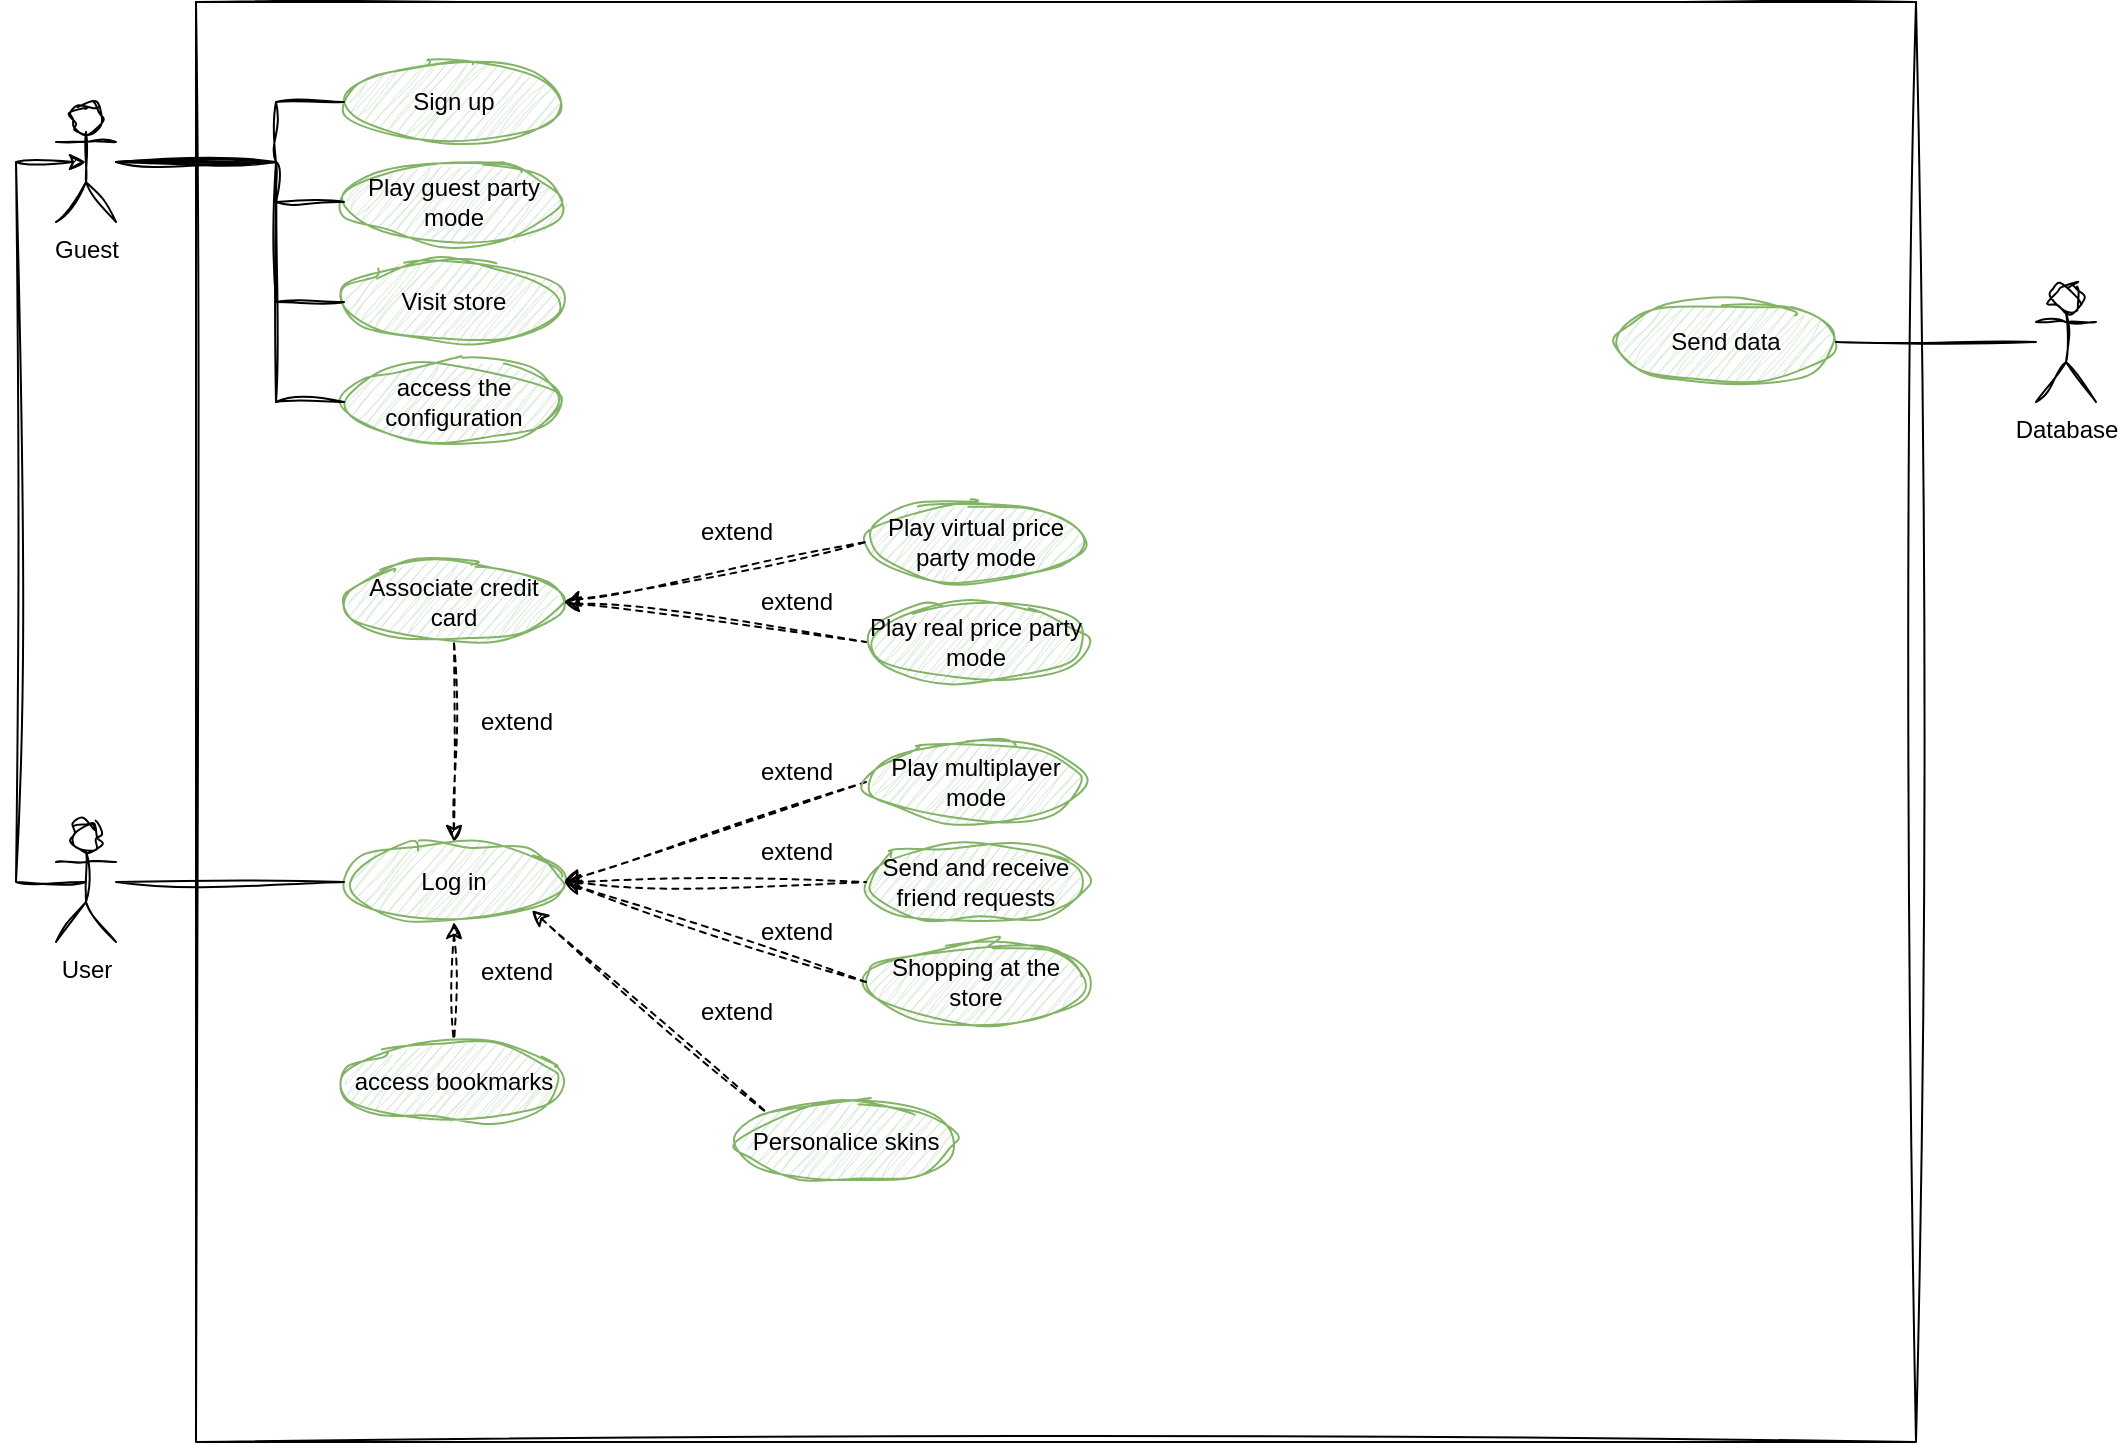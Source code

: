 <mxfile>
    <diagram name="Página-1" id="CXJXlOiOrODaM3HMHi4I">
        <mxGraphModel dx="1770" dy="809" grid="1" gridSize="10" guides="1" tooltips="1" connect="1" arrows="1" fold="1" page="1" pageScale="1" pageWidth="827" pageHeight="1169" math="0" shadow="0">
            <root>
                <mxCell id="0"/>
                <mxCell id="1" parent="0"/>
                <mxCell id="282KxaGEVmYwGQcS04Fb-1" value="" style="swimlane;startSize=0;rounded=0;sketch=1;curveFitting=1;jiggle=2;" parent="1" vertex="1">
                    <mxGeometry x="120" y="120" width="860" height="720" as="geometry"/>
                </mxCell>
                <mxCell id="-MapfWKm76I0NRb1GSsC-16" style="edgeStyle=orthogonalEdgeStyle;rounded=0;orthogonalLoop=1;jettySize=auto;html=1;entryX=0.5;entryY=1;entryDx=0;entryDy=0;endArrow=none;endFill=0;startArrow=classic;startFill=1;dashed=1;sketch=1;curveFitting=1;jiggle=2;" parent="282KxaGEVmYwGQcS04Fb-1" source="282KxaGEVmYwGQcS04Fb-3" target="V3-tlpa_SD0hHTbS8woX-8" edge="1">
                    <mxGeometry relative="1" as="geometry"/>
                </mxCell>
                <mxCell id="-MapfWKm76I0NRb1GSsC-28" style="edgeStyle=orthogonalEdgeStyle;rounded=0;orthogonalLoop=1;jettySize=auto;html=1;entryX=0.5;entryY=0;entryDx=0;entryDy=0;endArrow=none;endFill=0;startArrow=classic;startFill=1;dashed=1;sketch=1;curveFitting=1;jiggle=2;" parent="282KxaGEVmYwGQcS04Fb-1" source="282KxaGEVmYwGQcS04Fb-3" target="-MapfWKm76I0NRb1GSsC-27" edge="1">
                    <mxGeometry relative="1" as="geometry"/>
                </mxCell>
                <mxCell id="282KxaGEVmYwGQcS04Fb-3" value="Log in" style="ellipse;whiteSpace=wrap;html=1;fillColor=#d5e8d4;strokeColor=#82b366;rounded=0;sketch=1;curveFitting=1;jiggle=2;" parent="282KxaGEVmYwGQcS04Fb-1" vertex="1">
                    <mxGeometry x="74" y="420" width="110" height="40" as="geometry"/>
                </mxCell>
                <mxCell id="282KxaGEVmYwGQcS04Fb-14" value="Send data" style="ellipse;whiteSpace=wrap;html=1;fillColor=#d5e8d4;strokeColor=#82b366;rounded=0;sketch=1;curveFitting=1;jiggle=2;" parent="282KxaGEVmYwGQcS04Fb-1" vertex="1">
                    <mxGeometry x="710" y="150" width="110" height="40" as="geometry"/>
                </mxCell>
                <mxCell id="V3-tlpa_SD0hHTbS8woX-4" value="Play real price party mode" style="ellipse;whiteSpace=wrap;html=1;fillColor=#d5e8d4;strokeColor=#82b366;rounded=0;sketch=1;curveFitting=1;jiggle=2;" parent="282KxaGEVmYwGQcS04Fb-1" vertex="1">
                    <mxGeometry x="335" y="300" width="110" height="40" as="geometry"/>
                </mxCell>
                <mxCell id="V3-tlpa_SD0hHTbS8woX-7" value="Sign up" style="ellipse;whiteSpace=wrap;html=1;fillColor=#d5e8d4;strokeColor=#82b366;rounded=0;sketch=1;curveFitting=1;jiggle=2;" parent="282KxaGEVmYwGQcS04Fb-1" vertex="1">
                    <mxGeometry x="74" y="30" width="110" height="40" as="geometry"/>
                </mxCell>
                <mxCell id="V3-tlpa_SD0hHTbS8woX-8" value="Associate credit card" style="ellipse;whiteSpace=wrap;html=1;fillColor=#d5e8d4;strokeColor=#82b366;rounded=0;sketch=1;curveFitting=1;jiggle=2;" parent="282KxaGEVmYwGQcS04Fb-1" vertex="1">
                    <mxGeometry x="74" y="280" width="110" height="40" as="geometry"/>
                </mxCell>
                <mxCell id="-MapfWKm76I0NRb1GSsC-2" value="Play virtual price party mode" style="ellipse;whiteSpace=wrap;html=1;fillColor=#d5e8d4;strokeColor=#82b366;rounded=0;sketch=1;curveFitting=1;jiggle=2;" parent="282KxaGEVmYwGQcS04Fb-1" vertex="1">
                    <mxGeometry x="335" y="250" width="110" height="40" as="geometry"/>
                </mxCell>
                <mxCell id="-MapfWKm76I0NRb1GSsC-8" value="Play guest party mode" style="ellipse;whiteSpace=wrap;html=1;fillColor=#d5e8d4;strokeColor=#82b366;rounded=0;sketch=1;curveFitting=1;jiggle=2;" parent="282KxaGEVmYwGQcS04Fb-1" vertex="1">
                    <mxGeometry x="74" y="80" width="110" height="40" as="geometry"/>
                </mxCell>
                <mxCell id="-MapfWKm76I0NRb1GSsC-17" value="extend" style="text;html=1;align=center;verticalAlign=middle;resizable=0;points=[];autosize=1;strokeColor=none;fillColor=none;rounded=0;sketch=1;curveFitting=1;jiggle=2;" parent="282KxaGEVmYwGQcS04Fb-1" vertex="1">
                    <mxGeometry x="270.0" y="370" width="60" height="30" as="geometry"/>
                </mxCell>
                <mxCell id="-MapfWKm76I0NRb1GSsC-20" value="" style="endArrow=none;html=1;rounded=0;entryX=0;entryY=0.5;entryDx=0;entryDy=0;exitX=1;exitY=0.5;exitDx=0;exitDy=0;endFill=0;startArrow=classic;startFill=1;dashed=1;sketch=1;curveFitting=1;jiggle=2;" parent="282KxaGEVmYwGQcS04Fb-1" source="282KxaGEVmYwGQcS04Fb-3" target="-MapfWKm76I0NRb1GSsC-19" edge="1">
                    <mxGeometry width="50" height="50" relative="1" as="geometry">
                        <mxPoint x="364" y="386" as="sourcePoint"/>
                        <mxPoint x="442" y="330" as="targetPoint"/>
                    </mxGeometry>
                </mxCell>
                <mxCell id="-MapfWKm76I0NRb1GSsC-22" value="Visit store" style="ellipse;whiteSpace=wrap;html=1;fillColor=#d5e8d4;strokeColor=#82b366;rounded=0;sketch=1;curveFitting=1;jiggle=2;" parent="282KxaGEVmYwGQcS04Fb-1" vertex="1">
                    <mxGeometry x="74" y="130" width="110" height="40" as="geometry"/>
                </mxCell>
                <mxCell id="-MapfWKm76I0NRb1GSsC-24" value="access the configuration" style="ellipse;whiteSpace=wrap;html=1;fillColor=#d5e8d4;strokeColor=#82b366;rounded=0;sketch=1;curveFitting=1;jiggle=2;" parent="282KxaGEVmYwGQcS04Fb-1" vertex="1">
                    <mxGeometry x="74" y="180" width="110" height="40" as="geometry"/>
                </mxCell>
                <mxCell id="-MapfWKm76I0NRb1GSsC-27" value="access bookmarks" style="ellipse;whiteSpace=wrap;html=1;fillColor=#d5e8d4;strokeColor=#82b366;rounded=0;sketch=1;curveFitting=1;jiggle=2;" parent="282KxaGEVmYwGQcS04Fb-1" vertex="1">
                    <mxGeometry x="74" y="520" width="110" height="40" as="geometry"/>
                </mxCell>
                <mxCell id="-MapfWKm76I0NRb1GSsC-29" value="extend" style="text;html=1;align=center;verticalAlign=middle;resizable=0;points=[];autosize=1;strokeColor=none;fillColor=none;rounded=0;sketch=1;curveFitting=1;jiggle=2;" parent="282KxaGEVmYwGQcS04Fb-1" vertex="1">
                    <mxGeometry x="130.0" y="470" width="60" height="30" as="geometry"/>
                </mxCell>
                <mxCell id="-MapfWKm76I0NRb1GSsC-30" value="Send and receive friend requests" style="ellipse;whiteSpace=wrap;html=1;fillColor=#d5e8d4;strokeColor=#82b366;rounded=0;sketch=1;curveFitting=1;jiggle=2;" parent="282KxaGEVmYwGQcS04Fb-1" vertex="1">
                    <mxGeometry x="335" y="420" width="110" height="40" as="geometry"/>
                </mxCell>
                <mxCell id="-MapfWKm76I0NRb1GSsC-59" value="Shopping at the store" style="ellipse;whiteSpace=wrap;html=1;fillColor=#d5e8d4;strokeColor=#82b366;rounded=0;sketch=1;curveFitting=1;jiggle=2;" parent="282KxaGEVmYwGQcS04Fb-1" vertex="1">
                    <mxGeometry x="335" y="470" width="110" height="40" as="geometry"/>
                </mxCell>
                <mxCell id="-MapfWKm76I0NRb1GSsC-19" value="Play multiplayer mode" style="ellipse;whiteSpace=wrap;html=1;fillColor=#d5e8d4;strokeColor=#82b366;rounded=0;sketch=1;curveFitting=1;jiggle=2;" parent="282KxaGEVmYwGQcS04Fb-1" vertex="1">
                    <mxGeometry x="335" y="370" width="110" height="40" as="geometry"/>
                </mxCell>
                <mxCell id="-MapfWKm76I0NRb1GSsC-65" value="extend" style="text;html=1;align=center;verticalAlign=middle;resizable=0;points=[];autosize=1;strokeColor=none;fillColor=none;rounded=0;sketch=1;curveFitting=1;jiggle=2;" parent="282KxaGEVmYwGQcS04Fb-1" vertex="1">
                    <mxGeometry x="130.0" y="345" width="60" height="30" as="geometry"/>
                </mxCell>
                <mxCell id="-MapfWKm76I0NRb1GSsC-67" value="" style="endArrow=none;dashed=1;html=1;rounded=0;exitX=1;exitY=0.5;exitDx=0;exitDy=0;entryX=0;entryY=0.5;entryDx=0;entryDy=0;startArrow=classic;startFill=1;sketch=1;curveFitting=1;jiggle=2;" parent="282KxaGEVmYwGQcS04Fb-1" source="282KxaGEVmYwGQcS04Fb-3" target="-MapfWKm76I0NRb1GSsC-30" edge="1">
                    <mxGeometry width="50" height="50" relative="1" as="geometry">
                        <mxPoint x="400" y="630" as="sourcePoint"/>
                        <mxPoint x="450" y="580" as="targetPoint"/>
                    </mxGeometry>
                </mxCell>
                <mxCell id="-MapfWKm76I0NRb1GSsC-68" value="" style="endArrow=none;dashed=1;html=1;rounded=0;exitX=1;exitY=0.5;exitDx=0;exitDy=0;entryX=0;entryY=0.5;entryDx=0;entryDy=0;startArrow=classic;startFill=1;sketch=1;curveFitting=1;jiggle=2;" parent="282KxaGEVmYwGQcS04Fb-1" source="282KxaGEVmYwGQcS04Fb-3" target="-MapfWKm76I0NRb1GSsC-59" edge="1">
                    <mxGeometry width="50" height="50" relative="1" as="geometry">
                        <mxPoint x="178" y="424" as="sourcePoint"/>
                        <mxPoint x="290" y="460" as="targetPoint"/>
                    </mxGeometry>
                </mxCell>
                <mxCell id="-MapfWKm76I0NRb1GSsC-69" value="extend" style="text;html=1;align=center;verticalAlign=middle;resizable=0;points=[];autosize=1;strokeColor=none;fillColor=none;rounded=0;sketch=1;curveFitting=1;jiggle=2;" parent="282KxaGEVmYwGQcS04Fb-1" vertex="1">
                    <mxGeometry x="270.0" y="450" width="60" height="30" as="geometry"/>
                </mxCell>
                <mxCell id="-MapfWKm76I0NRb1GSsC-70" value="extend" style="text;html=1;align=center;verticalAlign=middle;resizable=0;points=[];autosize=1;strokeColor=none;fillColor=none;rounded=0;sketch=1;curveFitting=1;jiggle=2;" parent="282KxaGEVmYwGQcS04Fb-1" vertex="1">
                    <mxGeometry x="270.0" y="410" width="60" height="30" as="geometry"/>
                </mxCell>
                <mxCell id="-MapfWKm76I0NRb1GSsC-72" value="" style="endArrow=none;html=1;rounded=0;entryX=0;entryY=0.5;entryDx=0;entryDy=0;exitX=1;exitY=0.5;exitDx=0;exitDy=0;endFill=0;startArrow=classic;startFill=1;dashed=1;sketch=1;curveFitting=1;jiggle=2;" parent="282KxaGEVmYwGQcS04Fb-1" source="V3-tlpa_SD0hHTbS8woX-8" target="V3-tlpa_SD0hHTbS8woX-4" edge="1">
                    <mxGeometry width="50" height="50" relative="1" as="geometry">
                        <mxPoint x="194" y="410" as="sourcePoint"/>
                        <mxPoint x="345" y="410" as="targetPoint"/>
                    </mxGeometry>
                </mxCell>
                <mxCell id="-MapfWKm76I0NRb1GSsC-73" value="" style="endArrow=none;html=1;rounded=0;entryX=0;entryY=0.5;entryDx=0;entryDy=0;exitX=1;exitY=0.5;exitDx=0;exitDy=0;endFill=0;startArrow=classic;startFill=1;dashed=1;sketch=1;curveFitting=1;jiggle=2;" parent="282KxaGEVmYwGQcS04Fb-1" source="V3-tlpa_SD0hHTbS8woX-8" target="-MapfWKm76I0NRb1GSsC-2" edge="1">
                    <mxGeometry width="50" height="50" relative="1" as="geometry">
                        <mxPoint x="194" y="310" as="sourcePoint"/>
                        <mxPoint x="345" y="330" as="targetPoint"/>
                    </mxGeometry>
                </mxCell>
                <mxCell id="-MapfWKm76I0NRb1GSsC-74" value="extend" style="text;html=1;align=center;verticalAlign=middle;resizable=0;points=[];autosize=1;strokeColor=none;fillColor=none;rounded=0;sketch=1;curveFitting=1;jiggle=2;" parent="282KxaGEVmYwGQcS04Fb-1" vertex="1">
                    <mxGeometry x="270.0" y="285" width="60" height="30" as="geometry"/>
                </mxCell>
                <mxCell id="-MapfWKm76I0NRb1GSsC-75" value="extend" style="text;html=1;align=center;verticalAlign=middle;resizable=0;points=[];autosize=1;strokeColor=none;fillColor=none;rounded=0;sketch=1;curveFitting=1;jiggle=2;" parent="282KxaGEVmYwGQcS04Fb-1" vertex="1">
                    <mxGeometry x="240.0" y="250" width="60" height="30" as="geometry"/>
                </mxCell>
                <mxCell id="2" value="Personalice skins" style="ellipse;whiteSpace=wrap;html=1;fillColor=#d5e8d4;strokeColor=#82b366;rounded=0;sketch=1;curveFitting=1;jiggle=2;" vertex="1" parent="282KxaGEVmYwGQcS04Fb-1">
                    <mxGeometry x="270" y="550" width="110" height="40" as="geometry"/>
                </mxCell>
                <mxCell id="4" value="" style="endArrow=none;dashed=1;html=1;rounded=0;exitX=1;exitY=1;exitDx=0;exitDy=0;entryX=0;entryY=0;entryDx=0;entryDy=0;startArrow=classic;startFill=1;sketch=1;curveFitting=1;jiggle=2;" edge="1" parent="282KxaGEVmYwGQcS04Fb-1" source="282KxaGEVmYwGQcS04Fb-3" target="2">
                    <mxGeometry width="50" height="50" relative="1" as="geometry">
                        <mxPoint x="194" y="450" as="sourcePoint"/>
                        <mxPoint x="345" y="500" as="targetPoint"/>
                    </mxGeometry>
                </mxCell>
                <mxCell id="5" value="extend" style="text;html=1;align=center;verticalAlign=middle;resizable=0;points=[];autosize=1;strokeColor=none;fillColor=none;rounded=0;sketch=1;curveFitting=1;jiggle=2;" vertex="1" parent="282KxaGEVmYwGQcS04Fb-1">
                    <mxGeometry x="240.0" y="490" width="60" height="30" as="geometry"/>
                </mxCell>
                <mxCell id="-MapfWKm76I0NRb1GSsC-5" style="edgeStyle=orthogonalEdgeStyle;rounded=0;orthogonalLoop=1;jettySize=auto;html=1;entryX=0.5;entryY=0.5;entryDx=0;entryDy=0;entryPerimeter=0;exitX=0.5;exitY=0.5;exitDx=0;exitDy=0;exitPerimeter=0;sketch=1;curveFitting=1;jiggle=2;" parent="1" source="282KxaGEVmYwGQcS04Fb-2" target="-MapfWKm76I0NRb1GSsC-4" edge="1">
                    <mxGeometry relative="1" as="geometry">
                        <Array as="points">
                            <mxPoint x="30" y="560"/>
                            <mxPoint x="30" y="200"/>
                        </Array>
                    </mxGeometry>
                </mxCell>
                <mxCell id="-MapfWKm76I0NRb1GSsC-7" style="edgeStyle=orthogonalEdgeStyle;rounded=0;orthogonalLoop=1;jettySize=auto;html=1;entryX=0;entryY=0.5;entryDx=0;entryDy=0;endArrow=none;endFill=0;sketch=1;curveFitting=1;jiggle=2;" parent="1" source="282KxaGEVmYwGQcS04Fb-2" target="282KxaGEVmYwGQcS04Fb-3" edge="1">
                    <mxGeometry relative="1" as="geometry"/>
                </mxCell>
                <mxCell id="282KxaGEVmYwGQcS04Fb-2" value="User" style="shape=umlActor;verticalLabelPosition=bottom;verticalAlign=top;html=1;outlineConnect=0;rounded=0;sketch=1;curveFitting=1;jiggle=2;" parent="1" vertex="1">
                    <mxGeometry x="50" y="530" width="30" height="60" as="geometry"/>
                </mxCell>
                <mxCell id="282KxaGEVmYwGQcS04Fb-15" style="edgeStyle=orthogonalEdgeStyle;rounded=0;orthogonalLoop=1;jettySize=auto;html=1;entryX=1;entryY=0.5;entryDx=0;entryDy=0;endArrow=none;endFill=0;sketch=1;curveFitting=1;jiggle=2;" parent="1" source="282KxaGEVmYwGQcS04Fb-13" target="282KxaGEVmYwGQcS04Fb-14" edge="1">
                    <mxGeometry relative="1" as="geometry"/>
                </mxCell>
                <mxCell id="282KxaGEVmYwGQcS04Fb-13" value="Database" style="shape=umlActor;verticalLabelPosition=bottom;verticalAlign=top;html=1;outlineConnect=0;rounded=0;sketch=1;curveFitting=1;jiggle=2;" parent="1" vertex="1">
                    <mxGeometry x="1040" y="260" width="30" height="60" as="geometry"/>
                </mxCell>
                <mxCell id="-MapfWKm76I0NRb1GSsC-6" style="edgeStyle=orthogonalEdgeStyle;rounded=0;orthogonalLoop=1;jettySize=auto;html=1;entryX=0;entryY=0.5;entryDx=0;entryDy=0;endArrow=none;endFill=0;sketch=1;curveFitting=1;jiggle=2;" parent="1" source="-MapfWKm76I0NRb1GSsC-4" target="V3-tlpa_SD0hHTbS8woX-7" edge="1">
                    <mxGeometry relative="1" as="geometry">
                        <Array as="points">
                            <mxPoint x="160" y="200"/>
                            <mxPoint x="160" y="170"/>
                        </Array>
                    </mxGeometry>
                </mxCell>
                <mxCell id="-MapfWKm76I0NRb1GSsC-9" style="edgeStyle=orthogonalEdgeStyle;rounded=0;orthogonalLoop=1;jettySize=auto;html=1;entryX=0;entryY=0.5;entryDx=0;entryDy=0;endArrow=none;endFill=0;sketch=1;curveFitting=1;jiggle=2;" parent="1" source="-MapfWKm76I0NRb1GSsC-4" target="-MapfWKm76I0NRb1GSsC-8" edge="1">
                    <mxGeometry relative="1" as="geometry">
                        <Array as="points">
                            <mxPoint x="160" y="200"/>
                            <mxPoint x="160" y="220"/>
                        </Array>
                    </mxGeometry>
                </mxCell>
                <mxCell id="-MapfWKm76I0NRb1GSsC-23" style="edgeStyle=orthogonalEdgeStyle;rounded=0;orthogonalLoop=1;jettySize=auto;html=1;entryX=0;entryY=0.5;entryDx=0;entryDy=0;endArrow=none;endFill=0;sketch=1;curveFitting=1;jiggle=2;" parent="1" source="-MapfWKm76I0NRb1GSsC-4" target="-MapfWKm76I0NRb1GSsC-22" edge="1">
                    <mxGeometry relative="1" as="geometry">
                        <Array as="points">
                            <mxPoint x="160" y="200"/>
                            <mxPoint x="160" y="270"/>
                        </Array>
                    </mxGeometry>
                </mxCell>
                <mxCell id="-MapfWKm76I0NRb1GSsC-25" style="edgeStyle=orthogonalEdgeStyle;rounded=0;orthogonalLoop=1;jettySize=auto;html=1;entryX=0;entryY=0.5;entryDx=0;entryDy=0;endArrow=none;endFill=0;sketch=1;curveFitting=1;jiggle=2;" parent="1" source="-MapfWKm76I0NRb1GSsC-4" target="-MapfWKm76I0NRb1GSsC-24" edge="1">
                    <mxGeometry relative="1" as="geometry">
                        <Array as="points">
                            <mxPoint x="160" y="200"/>
                            <mxPoint x="160" y="320"/>
                        </Array>
                    </mxGeometry>
                </mxCell>
                <mxCell id="-MapfWKm76I0NRb1GSsC-4" value="Guest" style="shape=umlActor;verticalLabelPosition=bottom;verticalAlign=top;html=1;outlineConnect=0;rounded=0;sketch=1;curveFitting=1;jiggle=2;" parent="1" vertex="1">
                    <mxGeometry x="50" y="170" width="30" height="60" as="geometry"/>
                </mxCell>
            </root>
        </mxGraphModel>
    </diagram>
</mxfile>